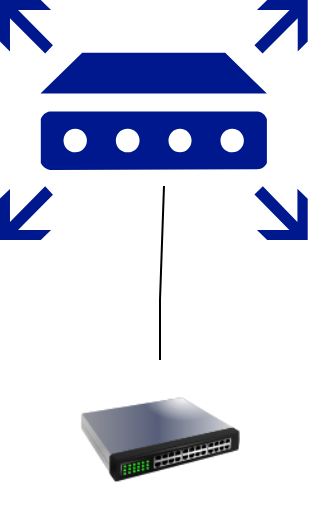 <mxfile version="25.0.3">
  <diagram name="Page-1" id="-PKNe6h3UGSoQdXcnAMc">
    <mxGraphModel dx="1434" dy="738" grid="1" gridSize="10" guides="1" tooltips="1" connect="1" arrows="1" fold="1" page="1" pageScale="1" pageWidth="850" pageHeight="1100" math="0" shadow="0">
      <root>
        <mxCell id="0" />
        <mxCell id="1" parent="0" />
        <mxCell id="IlzODWNp0KKTa6Uw1XkE-1" value="" style="sketch=0;aspect=fixed;pointerEvents=1;shadow=0;dashed=0;html=1;strokeColor=none;labelPosition=center;verticalLabelPosition=bottom;verticalAlign=top;align=center;fillColor=#00188D;shape=mxgraph.mscae.enterprise.router" vertex="1" parent="1">
          <mxGeometry x="320" y="280" width="153.85" height="120" as="geometry" />
        </mxCell>
        <mxCell id="IlzODWNp0KKTa6Uw1XkE-2" value="" style="image;html=1;image=img/lib/clip_art/networking/Switch_128x128.png" vertex="1" parent="1">
          <mxGeometry x="360" y="460" width="80" height="80" as="geometry" />
        </mxCell>
        <mxCell id="IlzODWNp0KKTa6Uw1XkE-3" value="" style="endArrow=none;html=1;rounded=0;entryX=0.533;entryY=0.775;entryDx=0;entryDy=0;entryPerimeter=0;" edge="1" parent="1" source="IlzODWNp0KKTa6Uw1XkE-2" target="IlzODWNp0KKTa6Uw1XkE-1">
          <mxGeometry width="50" height="50" relative="1" as="geometry">
            <mxPoint x="650" y="410" as="sourcePoint" />
            <mxPoint x="650" y="340" as="targetPoint" />
            <Array as="points">
              <mxPoint x="400" y="430" />
            </Array>
          </mxGeometry>
        </mxCell>
      </root>
    </mxGraphModel>
  </diagram>
</mxfile>
